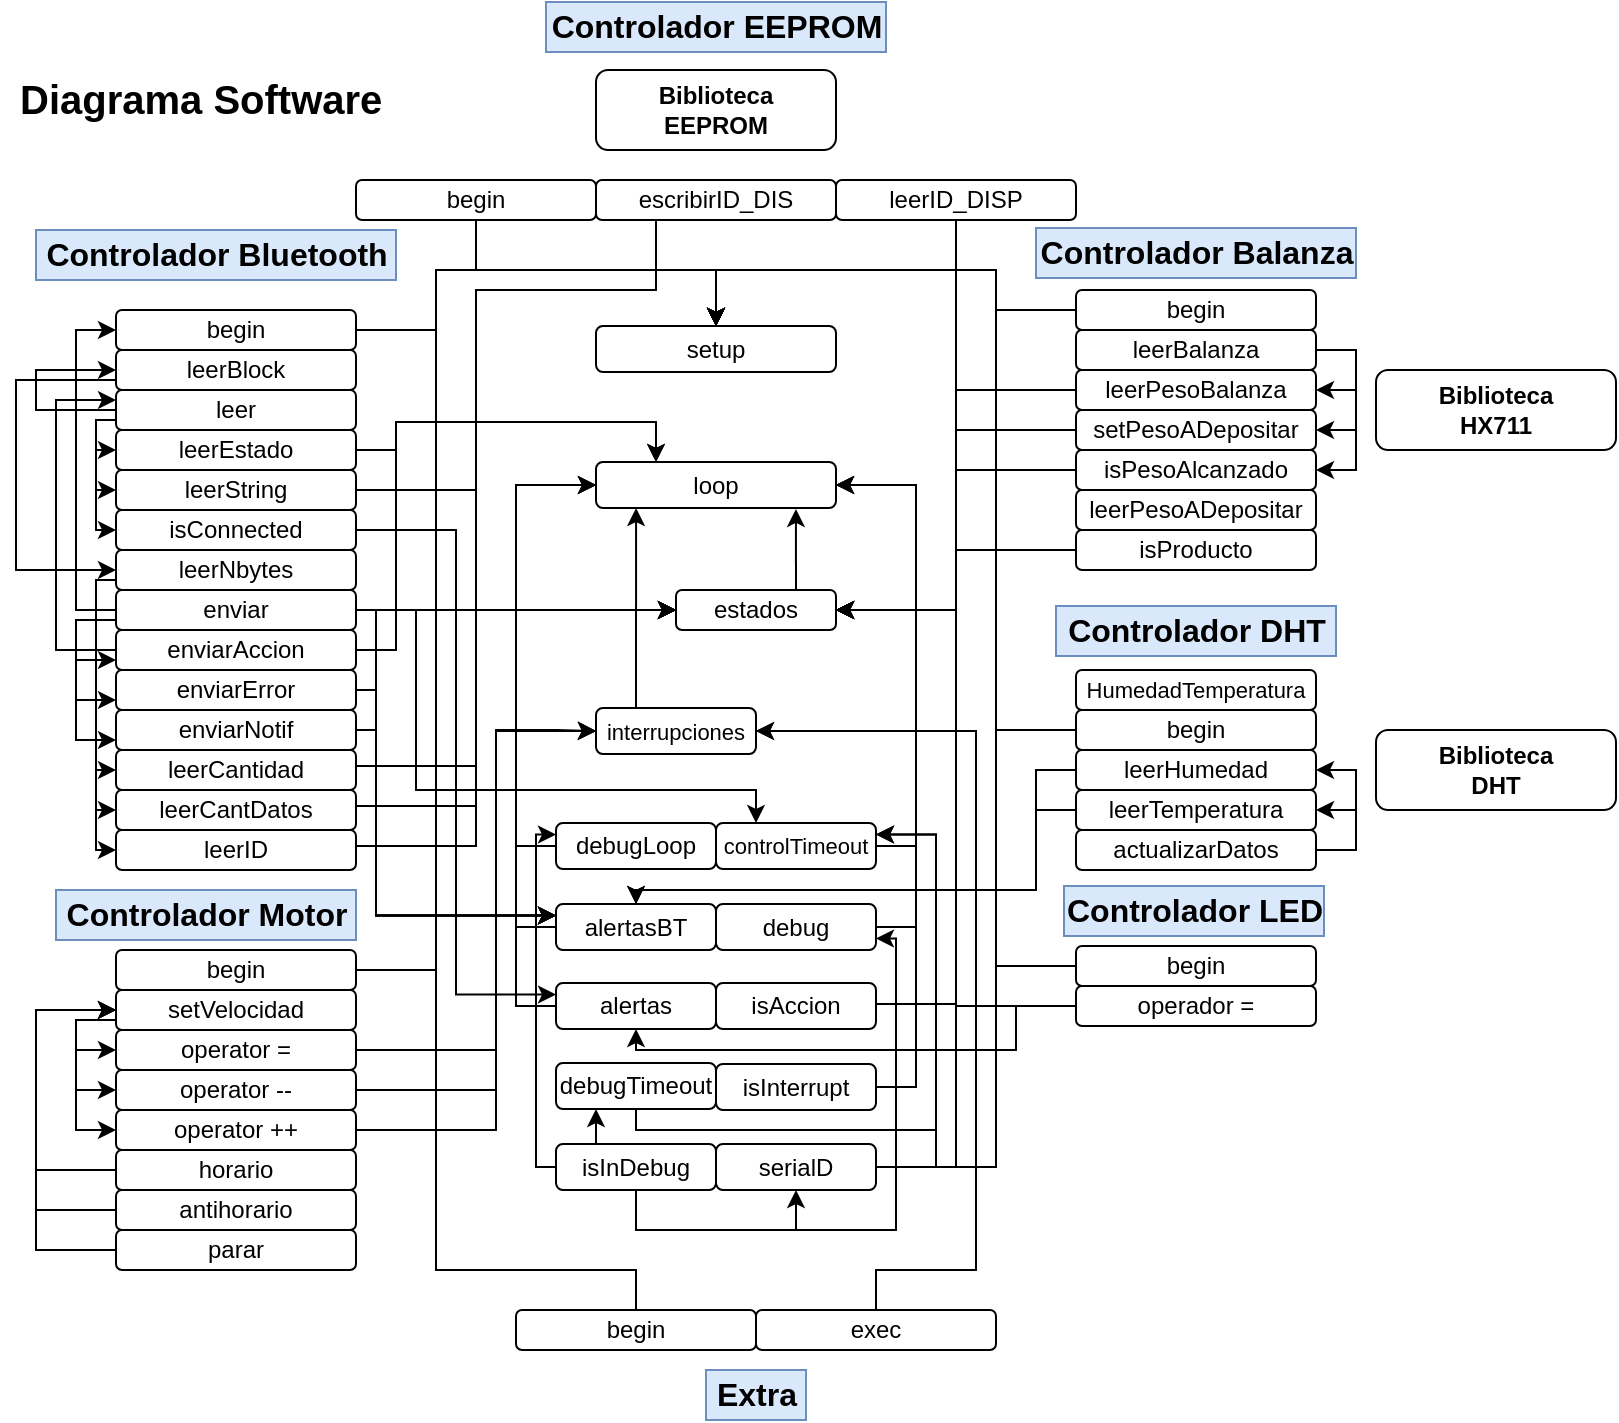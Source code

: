<mxfile version="10.9.2" type="device"><diagram id="HATcN9iNYo2sIUN5zzX2" name="Página-1"><mxGraphModel dx="992" dy="569" grid="1" gridSize="10" guides="0" tooltips="1" connect="1" arrows="1" fold="1" page="1" pageScale="1" pageWidth="827" pageHeight="1169" math="0" shadow="0"><root><mxCell id="0"/><mxCell id="1" parent="0"/><mxCell id="ciuTdQTVXY5eTaxED4Si-30" value="Diagrama Software" style="text;html=1;resizable=0;points=[];autosize=1;align=left;verticalAlign=top;spacingTop=-4;fontSize=20;fontStyle=1" parent="1" vertex="1"><mxGeometry x="30" y="40" width="190" height="30" as="geometry"/></mxCell><mxCell id="QZT5KbddCcsgJRbYiKfK-134" style="edgeStyle=orthogonalEdgeStyle;rounded=0;orthogonalLoop=1;jettySize=auto;html=1;exitX=1;exitY=0.5;exitDx=0;exitDy=0;entryX=0.5;entryY=0;entryDx=0;entryDy=0;fontSize=11;" edge="1" parent="1" source="zyixuMx8e9CJjsjMPeml-1" target="QZT5KbddCcsgJRbYiKfK-84"><mxGeometry relative="1" as="geometry"><Array as="points"><mxPoint x="240" y="170"/><mxPoint x="240" y="140"/><mxPoint x="380" y="140"/></Array></mxGeometry></mxCell><mxCell id="zyixuMx8e9CJjsjMPeml-1" value="begin" style="rounded=1;whiteSpace=wrap;html=1;" parent="1" vertex="1"><mxGeometry x="80" y="160" width="120" height="20" as="geometry"/></mxCell><mxCell id="QZT5KbddCcsgJRbYiKfK-23" style="edgeStyle=orthogonalEdgeStyle;rounded=0;orthogonalLoop=1;jettySize=auto;html=1;exitX=0;exitY=0.75;exitDx=0;exitDy=0;entryX=0;entryY=0.5;entryDx=0;entryDy=0;" edge="1" parent="1" source="QZT5KbddCcsgJRbYiKfK-2" target="QZT5KbddCcsgJRbYiKfK-7"><mxGeometry relative="1" as="geometry"><Array as="points"><mxPoint x="30" y="195"/><mxPoint x="30" y="290"/></Array></mxGeometry></mxCell><mxCell id="QZT5KbddCcsgJRbYiKfK-2" value="leerBlock" style="rounded=1;whiteSpace=wrap;html=1;" vertex="1" parent="1"><mxGeometry x="80" y="180" width="120" height="20" as="geometry"/></mxCell><mxCell id="QZT5KbddCcsgJRbYiKfK-18" style="edgeStyle=orthogonalEdgeStyle;rounded=0;orthogonalLoop=1;jettySize=auto;html=1;exitX=0;exitY=0.5;exitDx=0;exitDy=0;entryX=0;entryY=0.5;entryDx=0;entryDy=0;" edge="1" parent="1" source="QZT5KbddCcsgJRbYiKfK-3" target="QZT5KbddCcsgJRbYiKfK-2"><mxGeometry relative="1" as="geometry"><Array as="points"><mxPoint x="40" y="210"/><mxPoint x="40" y="190"/></Array></mxGeometry></mxCell><mxCell id="QZT5KbddCcsgJRbYiKfK-21" style="edgeStyle=orthogonalEdgeStyle;rounded=0;orthogonalLoop=1;jettySize=auto;html=1;exitX=0;exitY=0.75;exitDx=0;exitDy=0;entryX=0;entryY=0.5;entryDx=0;entryDy=0;" edge="1" parent="1" source="QZT5KbddCcsgJRbYiKfK-3" target="QZT5KbddCcsgJRbYiKfK-5"><mxGeometry relative="1" as="geometry"><Array as="points"><mxPoint x="70" y="215"/><mxPoint x="70" y="250"/></Array></mxGeometry></mxCell><mxCell id="QZT5KbddCcsgJRbYiKfK-22" style="edgeStyle=orthogonalEdgeStyle;rounded=0;orthogonalLoop=1;jettySize=auto;html=1;exitX=0;exitY=0.75;exitDx=0;exitDy=0;entryX=0;entryY=0.5;entryDx=0;entryDy=0;" edge="1" parent="1" source="QZT5KbddCcsgJRbYiKfK-3" target="QZT5KbddCcsgJRbYiKfK-6"><mxGeometry relative="1" as="geometry"><Array as="points"><mxPoint x="70" y="215"/><mxPoint x="70" y="270"/></Array></mxGeometry></mxCell><mxCell id="QZT5KbddCcsgJRbYiKfK-27" style="edgeStyle=orthogonalEdgeStyle;rounded=0;orthogonalLoop=1;jettySize=auto;html=1;exitX=0;exitY=0.75;exitDx=0;exitDy=0;entryX=0;entryY=0.5;entryDx=0;entryDy=0;" edge="1" parent="1" source="QZT5KbddCcsgJRbYiKfK-3" target="QZT5KbddCcsgJRbYiKfK-4"><mxGeometry relative="1" as="geometry"><Array as="points"><mxPoint x="70" y="215"/><mxPoint x="70" y="230"/></Array></mxGeometry></mxCell><mxCell id="QZT5KbddCcsgJRbYiKfK-3" value="leer" style="rounded=1;whiteSpace=wrap;html=1;" vertex="1" parent="1"><mxGeometry x="80" y="200" width="120" height="20" as="geometry"/></mxCell><mxCell id="QZT5KbddCcsgJRbYiKfK-135" style="edgeStyle=orthogonalEdgeStyle;rounded=0;orthogonalLoop=1;jettySize=auto;html=1;exitX=1;exitY=0.5;exitDx=0;exitDy=0;entryX=0.25;entryY=0;entryDx=0;entryDy=0;fontSize=11;" edge="1" parent="1" source="QZT5KbddCcsgJRbYiKfK-4" target="QZT5KbddCcsgJRbYiKfK-92"><mxGeometry relative="1" as="geometry"><Array as="points"><mxPoint x="220" y="230"/><mxPoint x="220" y="216"/><mxPoint x="350" y="216"/></Array></mxGeometry></mxCell><mxCell id="QZT5KbddCcsgJRbYiKfK-4" value="leerEstado&lt;br&gt;" style="rounded=1;whiteSpace=wrap;html=1;" vertex="1" parent="1"><mxGeometry x="80" y="220" width="120" height="20" as="geometry"/></mxCell><mxCell id="QZT5KbddCcsgJRbYiKfK-141" style="edgeStyle=orthogonalEdgeStyle;rounded=0;orthogonalLoop=1;jettySize=auto;html=1;exitX=1;exitY=0.5;exitDx=0;exitDy=0;entryX=0;entryY=0.5;entryDx=0;entryDy=0;fontSize=11;" edge="1" parent="1" source="QZT5KbddCcsgJRbYiKfK-5" target="QZT5KbddCcsgJRbYiKfK-107"><mxGeometry relative="1" as="geometry"><Array as="points"><mxPoint x="260" y="250"/><mxPoint x="260" y="310"/></Array></mxGeometry></mxCell><mxCell id="QZT5KbddCcsgJRbYiKfK-5" value="leerString" style="rounded=1;whiteSpace=wrap;html=1;" vertex="1" parent="1"><mxGeometry x="80" y="240" width="120" height="20" as="geometry"/></mxCell><mxCell id="QZT5KbddCcsgJRbYiKfK-161" style="edgeStyle=orthogonalEdgeStyle;rounded=0;orthogonalLoop=1;jettySize=auto;html=1;exitX=1;exitY=0.5;exitDx=0;exitDy=0;entryX=0;entryY=0.25;entryDx=0;entryDy=0;fontSize=11;" edge="1" parent="1" source="QZT5KbddCcsgJRbYiKfK-6" target="QZT5KbddCcsgJRbYiKfK-99"><mxGeometry relative="1" as="geometry"><Array as="points"><mxPoint x="250" y="270"/><mxPoint x="250" y="502"/></Array></mxGeometry></mxCell><mxCell id="QZT5KbddCcsgJRbYiKfK-6" value="isConnected" style="rounded=1;whiteSpace=wrap;html=1;" vertex="1" parent="1"><mxGeometry x="80" y="260" width="120" height="20" as="geometry"/></mxCell><mxCell id="QZT5KbddCcsgJRbYiKfK-24" style="edgeStyle=orthogonalEdgeStyle;rounded=0;orthogonalLoop=1;jettySize=auto;html=1;exitX=0;exitY=0.75;exitDx=0;exitDy=0;entryX=0;entryY=0.5;entryDx=0;entryDy=0;" edge="1" parent="1" source="QZT5KbddCcsgJRbYiKfK-7" target="QZT5KbddCcsgJRbYiKfK-15"><mxGeometry relative="1" as="geometry"><Array as="points"><mxPoint x="70" y="295"/><mxPoint x="70" y="430"/></Array></mxGeometry></mxCell><mxCell id="QZT5KbddCcsgJRbYiKfK-25" style="edgeStyle=orthogonalEdgeStyle;rounded=0;orthogonalLoop=1;jettySize=auto;html=1;exitX=0;exitY=0.75;exitDx=0;exitDy=0;entryX=0;entryY=0.5;entryDx=0;entryDy=0;" edge="1" parent="1" source="QZT5KbddCcsgJRbYiKfK-7" target="QZT5KbddCcsgJRbYiKfK-14"><mxGeometry relative="1" as="geometry"><Array as="points"><mxPoint x="70" y="295"/><mxPoint x="70" y="410"/></Array></mxGeometry></mxCell><mxCell id="QZT5KbddCcsgJRbYiKfK-26" style="edgeStyle=orthogonalEdgeStyle;rounded=0;orthogonalLoop=1;jettySize=auto;html=1;exitX=0;exitY=0.75;exitDx=0;exitDy=0;entryX=0;entryY=0.5;entryDx=0;entryDy=0;" edge="1" parent="1" source="QZT5KbddCcsgJRbYiKfK-7" target="QZT5KbddCcsgJRbYiKfK-12"><mxGeometry relative="1" as="geometry"><Array as="points"><mxPoint x="70" y="295"/><mxPoint x="70" y="390"/></Array></mxGeometry></mxCell><mxCell id="QZT5KbddCcsgJRbYiKfK-7" value="leerNbytes" style="rounded=1;whiteSpace=wrap;html=1;" vertex="1" parent="1"><mxGeometry x="80" y="280" width="120" height="20" as="geometry"/></mxCell><mxCell id="QZT5KbddCcsgJRbYiKfK-16" style="edgeStyle=orthogonalEdgeStyle;rounded=0;orthogonalLoop=1;jettySize=auto;html=1;exitX=0;exitY=0.5;exitDx=0;exitDy=0;entryX=0;entryY=0.5;entryDx=0;entryDy=0;" edge="1" parent="1" source="QZT5KbddCcsgJRbYiKfK-8" target="zyixuMx8e9CJjsjMPeml-1"><mxGeometry relative="1" as="geometry"/></mxCell><mxCell id="QZT5KbddCcsgJRbYiKfK-28" style="edgeStyle=orthogonalEdgeStyle;rounded=0;orthogonalLoop=1;jettySize=auto;html=1;exitX=0;exitY=0.75;exitDx=0;exitDy=0;entryX=0;entryY=0.75;entryDx=0;entryDy=0;" edge="1" parent="1" source="QZT5KbddCcsgJRbYiKfK-8" target="QZT5KbddCcsgJRbYiKfK-9"><mxGeometry relative="1" as="geometry"><Array as="points"><mxPoint x="60" y="315"/><mxPoint x="60" y="335"/></Array></mxGeometry></mxCell><mxCell id="QZT5KbddCcsgJRbYiKfK-29" style="edgeStyle=orthogonalEdgeStyle;rounded=0;orthogonalLoop=1;jettySize=auto;html=1;exitX=0;exitY=0.75;exitDx=0;exitDy=0;entryX=0;entryY=0.75;entryDx=0;entryDy=0;" edge="1" parent="1" source="QZT5KbddCcsgJRbYiKfK-8" target="QZT5KbddCcsgJRbYiKfK-10"><mxGeometry relative="1" as="geometry"/></mxCell><mxCell id="QZT5KbddCcsgJRbYiKfK-30" style="edgeStyle=orthogonalEdgeStyle;rounded=0;orthogonalLoop=1;jettySize=auto;html=1;exitX=0;exitY=0.75;exitDx=0;exitDy=0;entryX=0;entryY=0.75;entryDx=0;entryDy=0;" edge="1" parent="1" source="QZT5KbddCcsgJRbYiKfK-8" target="QZT5KbddCcsgJRbYiKfK-11"><mxGeometry relative="1" as="geometry"/></mxCell><mxCell id="QZT5KbddCcsgJRbYiKfK-139" style="edgeStyle=orthogonalEdgeStyle;rounded=0;orthogonalLoop=1;jettySize=auto;html=1;exitX=1;exitY=0.5;exitDx=0;exitDy=0;entryX=0;entryY=0.5;entryDx=0;entryDy=0;fontSize=11;" edge="1" parent="1" source="QZT5KbddCcsgJRbYiKfK-8" target="QZT5KbddCcsgJRbYiKfK-107"><mxGeometry relative="1" as="geometry"/></mxCell><mxCell id="QZT5KbddCcsgJRbYiKfK-146" style="edgeStyle=orthogonalEdgeStyle;rounded=0;orthogonalLoop=1;jettySize=auto;html=1;exitX=1;exitY=0.5;exitDx=0;exitDy=0;entryX=0.25;entryY=0;entryDx=0;entryDy=0;fontSize=11;" edge="1" parent="1" source="QZT5KbddCcsgJRbYiKfK-8" target="QZT5KbddCcsgJRbYiKfK-106"><mxGeometry relative="1" as="geometry"><Array as="points"><mxPoint x="230" y="310"/><mxPoint x="230" y="400"/><mxPoint x="400" y="400"/></Array></mxGeometry></mxCell><mxCell id="QZT5KbddCcsgJRbYiKfK-150" style="edgeStyle=orthogonalEdgeStyle;rounded=0;orthogonalLoop=1;jettySize=auto;html=1;exitX=1;exitY=0.5;exitDx=0;exitDy=0;entryX=0;entryY=0.25;entryDx=0;entryDy=0;fontSize=11;" edge="1" parent="1" source="QZT5KbddCcsgJRbYiKfK-8" target="QZT5KbddCcsgJRbYiKfK-95"><mxGeometry relative="1" as="geometry"><Array as="points"><mxPoint x="210" y="310"/><mxPoint x="210" y="463"/></Array></mxGeometry></mxCell><mxCell id="QZT5KbddCcsgJRbYiKfK-8" value="enviar" style="rounded=1;whiteSpace=wrap;html=1;" vertex="1" parent="1"><mxGeometry x="80" y="300" width="120" height="20" as="geometry"/></mxCell><mxCell id="QZT5KbddCcsgJRbYiKfK-19" style="edgeStyle=orthogonalEdgeStyle;rounded=0;orthogonalLoop=1;jettySize=auto;html=1;exitX=0;exitY=0.5;exitDx=0;exitDy=0;entryX=0;entryY=0.25;entryDx=0;entryDy=0;" edge="1" parent="1" source="QZT5KbddCcsgJRbYiKfK-9" target="QZT5KbddCcsgJRbYiKfK-3"><mxGeometry relative="1" as="geometry"><Array as="points"><mxPoint x="50" y="330"/><mxPoint x="50" y="205"/></Array></mxGeometry></mxCell><mxCell id="QZT5KbddCcsgJRbYiKfK-155" style="edgeStyle=orthogonalEdgeStyle;rounded=0;orthogonalLoop=1;jettySize=auto;html=1;exitX=1;exitY=0.5;exitDx=0;exitDy=0;entryX=0;entryY=0.25;entryDx=0;entryDy=0;fontSize=11;" edge="1" parent="1" source="QZT5KbddCcsgJRbYiKfK-9" target="QZT5KbddCcsgJRbYiKfK-95"><mxGeometry relative="1" as="geometry"><Array as="points"><mxPoint x="210" y="330"/><mxPoint x="210" y="463"/></Array></mxGeometry></mxCell><mxCell id="QZT5KbddCcsgJRbYiKfK-156" style="edgeStyle=orthogonalEdgeStyle;rounded=0;orthogonalLoop=1;jettySize=auto;html=1;exitX=1;exitY=0.5;exitDx=0;exitDy=0;entryX=0.25;entryY=0;entryDx=0;entryDy=0;fontSize=11;" edge="1" parent="1" source="QZT5KbddCcsgJRbYiKfK-9" target="QZT5KbddCcsgJRbYiKfK-92"><mxGeometry relative="1" as="geometry"><Array as="points"><mxPoint x="220" y="330"/><mxPoint x="220" y="216"/><mxPoint x="350" y="216"/></Array></mxGeometry></mxCell><mxCell id="QZT5KbddCcsgJRbYiKfK-9" value="enviarAccion" style="rounded=1;whiteSpace=wrap;html=1;" vertex="1" parent="1"><mxGeometry x="80" y="320" width="120" height="20" as="geometry"/></mxCell><mxCell id="QZT5KbddCcsgJRbYiKfK-157" style="edgeStyle=orthogonalEdgeStyle;rounded=0;orthogonalLoop=1;jettySize=auto;html=1;exitX=1;exitY=0.5;exitDx=0;exitDy=0;entryX=0;entryY=0.25;entryDx=0;entryDy=0;fontSize=11;" edge="1" parent="1" source="QZT5KbddCcsgJRbYiKfK-10" target="QZT5KbddCcsgJRbYiKfK-95"><mxGeometry relative="1" as="geometry"><Array as="points"><mxPoint x="210" y="350"/><mxPoint x="210" y="463"/></Array></mxGeometry></mxCell><mxCell id="QZT5KbddCcsgJRbYiKfK-10" value="enviarError" style="rounded=1;whiteSpace=wrap;html=1;" vertex="1" parent="1"><mxGeometry x="80" y="340" width="120" height="20" as="geometry"/></mxCell><mxCell id="QZT5KbddCcsgJRbYiKfK-158" style="edgeStyle=orthogonalEdgeStyle;rounded=0;orthogonalLoop=1;jettySize=auto;html=1;exitX=1;exitY=0.5;exitDx=0;exitDy=0;entryX=0;entryY=0.25;entryDx=0;entryDy=0;fontSize=11;" edge="1" parent="1" source="QZT5KbddCcsgJRbYiKfK-11" target="QZT5KbddCcsgJRbYiKfK-95"><mxGeometry relative="1" as="geometry"><Array as="points"><mxPoint x="210" y="370"/><mxPoint x="210" y="463"/></Array></mxGeometry></mxCell><mxCell id="QZT5KbddCcsgJRbYiKfK-11" value="enviarNotif" style="rounded=1;whiteSpace=wrap;html=1;" vertex="1" parent="1"><mxGeometry x="80" y="360" width="120" height="20" as="geometry"/></mxCell><mxCell id="QZT5KbddCcsgJRbYiKfK-127" style="edgeStyle=orthogonalEdgeStyle;rounded=0;orthogonalLoop=1;jettySize=auto;html=1;exitX=1;exitY=0.5;exitDx=0;exitDy=0;entryX=0;entryY=0.5;entryDx=0;entryDy=0;fontSize=11;" edge="1" parent="1" source="QZT5KbddCcsgJRbYiKfK-12" target="QZT5KbddCcsgJRbYiKfK-107"><mxGeometry relative="1" as="geometry"><Array as="points"><mxPoint x="200" y="388"/><mxPoint x="260" y="388"/><mxPoint x="260" y="310"/></Array></mxGeometry></mxCell><mxCell id="QZT5KbddCcsgJRbYiKfK-12" value="leerCantidad" style="rounded=1;whiteSpace=wrap;html=1;" vertex="1" parent="1"><mxGeometry x="80" y="380" width="120" height="20" as="geometry"/></mxCell><mxCell id="QZT5KbddCcsgJRbYiKfK-126" style="edgeStyle=orthogonalEdgeStyle;rounded=0;orthogonalLoop=1;jettySize=auto;html=1;exitX=1;exitY=0.5;exitDx=0;exitDy=0;entryX=0;entryY=0.5;entryDx=0;entryDy=0;fontSize=11;" edge="1" parent="1" source="QZT5KbddCcsgJRbYiKfK-14" target="QZT5KbddCcsgJRbYiKfK-107"><mxGeometry relative="1" as="geometry"><Array as="points"><mxPoint x="200" y="408"/><mxPoint x="260" y="408"/><mxPoint x="260" y="310"/></Array></mxGeometry></mxCell><mxCell id="QZT5KbddCcsgJRbYiKfK-14" value="leerCantDatos" style="rounded=1;whiteSpace=wrap;html=1;" vertex="1" parent="1"><mxGeometry x="80" y="400" width="120" height="20" as="geometry"/></mxCell><mxCell id="QZT5KbddCcsgJRbYiKfK-121" style="edgeStyle=orthogonalEdgeStyle;rounded=0;orthogonalLoop=1;jettySize=auto;html=1;exitX=1;exitY=0.5;exitDx=0;exitDy=0;entryX=0;entryY=0.5;entryDx=0;entryDy=0;fontSize=11;" edge="1" parent="1" source="QZT5KbddCcsgJRbYiKfK-15" target="QZT5KbddCcsgJRbYiKfK-107"><mxGeometry relative="1" as="geometry"><Array as="points"><mxPoint x="200" y="428"/><mxPoint x="260" y="428"/><mxPoint x="260" y="310"/></Array></mxGeometry></mxCell><mxCell id="QZT5KbddCcsgJRbYiKfK-15" value="leerID" style="rounded=1;whiteSpace=wrap;html=1;" vertex="1" parent="1"><mxGeometry x="80" y="420" width="120" height="20" as="geometry"/></mxCell><mxCell id="QZT5KbddCcsgJRbYiKfK-86" style="edgeStyle=orthogonalEdgeStyle;rounded=0;orthogonalLoop=1;jettySize=auto;html=1;exitX=0;exitY=0.5;exitDx=0;exitDy=0;entryX=0.5;entryY=0;entryDx=0;entryDy=0;" edge="1" parent="1" source="QZT5KbddCcsgJRbYiKfK-31" target="QZT5KbddCcsgJRbYiKfK-84"><mxGeometry relative="1" as="geometry"><Array as="points"><mxPoint x="520" y="160"/><mxPoint x="520" y="140"/><mxPoint x="380" y="140"/></Array></mxGeometry></mxCell><mxCell id="QZT5KbddCcsgJRbYiKfK-31" value="begin" style="rounded=1;whiteSpace=wrap;html=1;" vertex="1" parent="1"><mxGeometry x="560" y="150" width="120" height="20" as="geometry"/></mxCell><mxCell id="QZT5KbddCcsgJRbYiKfK-39" style="edgeStyle=orthogonalEdgeStyle;rounded=0;orthogonalLoop=1;jettySize=auto;html=1;exitX=1;exitY=0.5;exitDx=0;exitDy=0;entryX=1;entryY=0.5;entryDx=0;entryDy=0;" edge="1" parent="1" source="QZT5KbddCcsgJRbYiKfK-32" target="QZT5KbddCcsgJRbYiKfK-35"><mxGeometry relative="1" as="geometry"/></mxCell><mxCell id="QZT5KbddCcsgJRbYiKfK-40" style="edgeStyle=orthogonalEdgeStyle;rounded=0;orthogonalLoop=1;jettySize=auto;html=1;exitX=1;exitY=0.5;exitDx=0;exitDy=0;entryX=1;entryY=0.5;entryDx=0;entryDy=0;" edge="1" parent="1" source="QZT5KbddCcsgJRbYiKfK-32" target="QZT5KbddCcsgJRbYiKfK-33"><mxGeometry relative="1" as="geometry"><Array as="points"><mxPoint x="700" y="180"/><mxPoint x="700" y="200"/></Array></mxGeometry></mxCell><mxCell id="QZT5KbddCcsgJRbYiKfK-41" style="edgeStyle=orthogonalEdgeStyle;rounded=0;orthogonalLoop=1;jettySize=auto;html=1;exitX=1;exitY=0.5;exitDx=0;exitDy=0;entryX=1;entryY=0.5;entryDx=0;entryDy=0;" edge="1" parent="1" source="QZT5KbddCcsgJRbYiKfK-32" target="QZT5KbddCcsgJRbYiKfK-34"><mxGeometry relative="1" as="geometry"/></mxCell><mxCell id="QZT5KbddCcsgJRbYiKfK-32" value="leerBalanza" style="rounded=1;whiteSpace=wrap;html=1;" vertex="1" parent="1"><mxGeometry x="560" y="170" width="120" height="20" as="geometry"/></mxCell><mxCell id="QZT5KbddCcsgJRbYiKfK-129" style="edgeStyle=orthogonalEdgeStyle;rounded=0;orthogonalLoop=1;jettySize=auto;html=1;exitX=0;exitY=0.5;exitDx=0;exitDy=0;entryX=1;entryY=0.5;entryDx=0;entryDy=0;fontSize=11;" edge="1" parent="1" source="QZT5KbddCcsgJRbYiKfK-33" target="QZT5KbddCcsgJRbYiKfK-107"><mxGeometry relative="1" as="geometry"/></mxCell><mxCell id="QZT5KbddCcsgJRbYiKfK-33" value="leerPesoBalanza" style="rounded=1;whiteSpace=wrap;html=1;" vertex="1" parent="1"><mxGeometry x="560" y="190" width="120" height="20" as="geometry"/></mxCell><mxCell id="QZT5KbddCcsgJRbYiKfK-130" style="edgeStyle=orthogonalEdgeStyle;rounded=0;orthogonalLoop=1;jettySize=auto;html=1;exitX=0;exitY=0.5;exitDx=0;exitDy=0;entryX=1;entryY=0.5;entryDx=0;entryDy=0;fontSize=11;" edge="1" parent="1" source="QZT5KbddCcsgJRbYiKfK-34" target="QZT5KbddCcsgJRbYiKfK-107"><mxGeometry relative="1" as="geometry"/></mxCell><mxCell id="QZT5KbddCcsgJRbYiKfK-34" value="setPesoADepositar" style="rounded=1;whiteSpace=wrap;html=1;" vertex="1" parent="1"><mxGeometry x="560" y="210" width="120" height="20" as="geometry"/></mxCell><mxCell id="QZT5KbddCcsgJRbYiKfK-131" style="edgeStyle=orthogonalEdgeStyle;rounded=0;orthogonalLoop=1;jettySize=auto;html=1;exitX=0;exitY=0.5;exitDx=0;exitDy=0;entryX=1;entryY=0.5;entryDx=0;entryDy=0;fontSize=11;" edge="1" parent="1" source="QZT5KbddCcsgJRbYiKfK-35" target="QZT5KbddCcsgJRbYiKfK-107"><mxGeometry relative="1" as="geometry"/></mxCell><mxCell id="QZT5KbddCcsgJRbYiKfK-35" value="isPesoAlcanzado" style="rounded=1;whiteSpace=wrap;html=1;" vertex="1" parent="1"><mxGeometry x="560" y="230" width="120" height="20" as="geometry"/></mxCell><mxCell id="QZT5KbddCcsgJRbYiKfK-36" value="leerPesoADepositar" style="rounded=1;whiteSpace=wrap;html=1;" vertex="1" parent="1"><mxGeometry x="560" y="250" width="120" height="20" as="geometry"/></mxCell><mxCell id="QZT5KbddCcsgJRbYiKfK-128" style="edgeStyle=orthogonalEdgeStyle;rounded=0;orthogonalLoop=1;jettySize=auto;html=1;exitX=0;exitY=0.5;exitDx=0;exitDy=0;entryX=1;entryY=0.5;entryDx=0;entryDy=0;fontSize=11;" edge="1" parent="1" source="QZT5KbddCcsgJRbYiKfK-37" target="QZT5KbddCcsgJRbYiKfK-107"><mxGeometry relative="1" as="geometry"/></mxCell><mxCell id="QZT5KbddCcsgJRbYiKfK-37" value="isProducto" style="rounded=1;whiteSpace=wrap;html=1;" vertex="1" parent="1"><mxGeometry x="560" y="270" width="120" height="20" as="geometry"/></mxCell><mxCell id="QZT5KbddCcsgJRbYiKfK-85" style="edgeStyle=orthogonalEdgeStyle;rounded=0;orthogonalLoop=1;jettySize=auto;html=1;exitX=0.5;exitY=1;exitDx=0;exitDy=0;entryX=0.5;entryY=0;entryDx=0;entryDy=0;" edge="1" parent="1" source="QZT5KbddCcsgJRbYiKfK-42" target="QZT5KbddCcsgJRbYiKfK-84"><mxGeometry relative="1" as="geometry"><Array as="points"><mxPoint x="260" y="140"/><mxPoint x="380" y="140"/></Array></mxGeometry></mxCell><mxCell id="QZT5KbddCcsgJRbYiKfK-42" value="begin" style="rounded=1;whiteSpace=wrap;html=1;" vertex="1" parent="1"><mxGeometry x="200" y="95" width="120" height="20" as="geometry"/></mxCell><mxCell id="QZT5KbddCcsgJRbYiKfK-142" style="edgeStyle=orthogonalEdgeStyle;rounded=0;orthogonalLoop=1;jettySize=auto;html=1;exitX=0.5;exitY=1;exitDx=0;exitDy=0;entryX=0;entryY=0.5;entryDx=0;entryDy=0;fontSize=11;" edge="1" parent="1" source="QZT5KbddCcsgJRbYiKfK-43" target="QZT5KbddCcsgJRbYiKfK-107"><mxGeometry relative="1" as="geometry"><Array as="points"><mxPoint x="350" y="115"/><mxPoint x="350" y="150"/><mxPoint x="260" y="150"/><mxPoint x="260" y="310"/></Array></mxGeometry></mxCell><mxCell id="QZT5KbddCcsgJRbYiKfK-43" value="escribirID_DIS" style="rounded=1;whiteSpace=wrap;html=1;" vertex="1" parent="1"><mxGeometry x="320" y="95" width="120" height="20" as="geometry"/></mxCell><mxCell id="QZT5KbddCcsgJRbYiKfK-143" style="edgeStyle=orthogonalEdgeStyle;rounded=0;orthogonalLoop=1;jettySize=auto;html=1;exitX=0.5;exitY=1;exitDx=0;exitDy=0;entryX=1;entryY=0.5;entryDx=0;entryDy=0;fontSize=11;" edge="1" parent="1" source="QZT5KbddCcsgJRbYiKfK-44" target="QZT5KbddCcsgJRbYiKfK-107"><mxGeometry relative="1" as="geometry"/></mxCell><mxCell id="QZT5KbddCcsgJRbYiKfK-44" value="leerID_DISP" style="rounded=1;whiteSpace=wrap;html=1;" vertex="1" parent="1"><mxGeometry x="440" y="95" width="120" height="20" as="geometry"/></mxCell><mxCell id="QZT5KbddCcsgJRbYiKfK-46" value="&lt;b&gt;Biblioteca&lt;br&gt;EEPROM&lt;/b&gt;" style="rounded=1;whiteSpace=wrap;html=1;" vertex="1" parent="1"><mxGeometry x="320" y="40" width="120" height="40" as="geometry"/></mxCell><mxCell id="QZT5KbddCcsgJRbYiKfK-48" value="&lt;font style=&quot;font-size: 11px&quot;&gt;HumedadTemperatura&lt;/font&gt;" style="rounded=1;whiteSpace=wrap;html=1;" vertex="1" parent="1"><mxGeometry x="560" y="340" width="120" height="20" as="geometry"/></mxCell><mxCell id="QZT5KbddCcsgJRbYiKfK-88" style="edgeStyle=orthogonalEdgeStyle;rounded=0;orthogonalLoop=1;jettySize=auto;html=1;exitX=0;exitY=0.5;exitDx=0;exitDy=0;entryX=0.5;entryY=0;entryDx=0;entryDy=0;" edge="1" parent="1" source="QZT5KbddCcsgJRbYiKfK-49" target="QZT5KbddCcsgJRbYiKfK-84"><mxGeometry relative="1" as="geometry"><Array as="points"><mxPoint x="520" y="370"/><mxPoint x="520" y="140"/><mxPoint x="380" y="140"/></Array></mxGeometry></mxCell><mxCell id="QZT5KbddCcsgJRbYiKfK-49" value="begin" style="rounded=1;whiteSpace=wrap;html=1;" vertex="1" parent="1"><mxGeometry x="560" y="360" width="120" height="20" as="geometry"/></mxCell><mxCell id="QZT5KbddCcsgJRbYiKfK-153" style="edgeStyle=orthogonalEdgeStyle;rounded=0;orthogonalLoop=1;jettySize=auto;html=1;exitX=0;exitY=0.5;exitDx=0;exitDy=0;entryX=0.5;entryY=0;entryDx=0;entryDy=0;fontSize=11;" edge="1" parent="1" source="QZT5KbddCcsgJRbYiKfK-50" target="QZT5KbddCcsgJRbYiKfK-95"><mxGeometry relative="1" as="geometry"><Array as="points"><mxPoint x="540" y="390"/><mxPoint x="540" y="450"/><mxPoint x="340" y="450"/></Array></mxGeometry></mxCell><mxCell id="QZT5KbddCcsgJRbYiKfK-50" value="leerHumedad" style="rounded=1;whiteSpace=wrap;html=1;" vertex="1" parent="1"><mxGeometry x="560" y="380" width="120" height="20" as="geometry"/></mxCell><mxCell id="QZT5KbddCcsgJRbYiKfK-154" style="edgeStyle=orthogonalEdgeStyle;rounded=0;orthogonalLoop=1;jettySize=auto;html=1;exitX=0;exitY=0.5;exitDx=0;exitDy=0;entryX=0.5;entryY=0;entryDx=0;entryDy=0;fontSize=11;" edge="1" parent="1" source="QZT5KbddCcsgJRbYiKfK-51" target="QZT5KbddCcsgJRbYiKfK-95"><mxGeometry relative="1" as="geometry"><Array as="points"><mxPoint x="540" y="410"/><mxPoint x="540" y="450"/><mxPoint x="340" y="450"/></Array></mxGeometry></mxCell><mxCell id="QZT5KbddCcsgJRbYiKfK-51" value="leerTemperatura" style="rounded=1;whiteSpace=wrap;html=1;" vertex="1" parent="1"><mxGeometry x="560" y="400" width="120" height="20" as="geometry"/></mxCell><mxCell id="QZT5KbddCcsgJRbYiKfK-54" style="edgeStyle=orthogonalEdgeStyle;rounded=0;orthogonalLoop=1;jettySize=auto;html=1;exitX=1;exitY=0.5;exitDx=0;exitDy=0;entryX=1;entryY=0.5;entryDx=0;entryDy=0;" edge="1" parent="1" source="QZT5KbddCcsgJRbYiKfK-52" target="QZT5KbddCcsgJRbYiKfK-50"><mxGeometry relative="1" as="geometry"/></mxCell><mxCell id="QZT5KbddCcsgJRbYiKfK-55" style="edgeStyle=orthogonalEdgeStyle;rounded=0;orthogonalLoop=1;jettySize=auto;html=1;exitX=1;exitY=0.5;exitDx=0;exitDy=0;entryX=1;entryY=0.5;entryDx=0;entryDy=0;" edge="1" parent="1" source="QZT5KbddCcsgJRbYiKfK-52" target="QZT5KbddCcsgJRbYiKfK-51"><mxGeometry relative="1" as="geometry"><Array as="points"><mxPoint x="700" y="430"/><mxPoint x="700" y="410"/></Array></mxGeometry></mxCell><mxCell id="QZT5KbddCcsgJRbYiKfK-52" value="actualizarDatos" style="rounded=1;whiteSpace=wrap;html=1;" vertex="1" parent="1"><mxGeometry x="560" y="420" width="120" height="20" as="geometry"/></mxCell><mxCell id="QZT5KbddCcsgJRbYiKfK-53" value="&lt;b&gt;Biblioteca&lt;br&gt;DHT&lt;/b&gt;" style="rounded=1;whiteSpace=wrap;html=1;" vertex="1" parent="1"><mxGeometry x="710" y="370" width="120" height="40" as="geometry"/></mxCell><mxCell id="QZT5KbddCcsgJRbYiKfK-56" value="&lt;b&gt;Biblioteca&lt;br&gt;HX711&lt;/b&gt;" style="rounded=1;whiteSpace=wrap;html=1;" vertex="1" parent="1"><mxGeometry x="710" y="190" width="120" height="40" as="geometry"/></mxCell><mxCell id="QZT5KbddCcsgJRbYiKfK-182" style="edgeStyle=orthogonalEdgeStyle;rounded=0;orthogonalLoop=1;jettySize=auto;html=1;exitX=0;exitY=0.5;exitDx=0;exitDy=0;entryX=0.5;entryY=0;entryDx=0;entryDy=0;fontSize=11;" edge="1" parent="1" source="QZT5KbddCcsgJRbYiKfK-59" target="QZT5KbddCcsgJRbYiKfK-84"><mxGeometry relative="1" as="geometry"><Array as="points"><mxPoint x="520" y="488"/><mxPoint x="520" y="140"/><mxPoint x="380" y="140"/></Array></mxGeometry></mxCell><mxCell id="QZT5KbddCcsgJRbYiKfK-59" value="begin" style="rounded=1;whiteSpace=wrap;html=1;" vertex="1" parent="1"><mxGeometry x="560" y="478" width="120" height="20" as="geometry"/></mxCell><mxCell id="QZT5KbddCcsgJRbYiKfK-184" style="edgeStyle=orthogonalEdgeStyle;rounded=0;orthogonalLoop=1;jettySize=auto;html=1;exitX=0;exitY=0.5;exitDx=0;exitDy=0;entryX=1;entryY=0.5;entryDx=0;entryDy=0;fontSize=11;" edge="1" parent="1" source="QZT5KbddCcsgJRbYiKfK-60" target="QZT5KbddCcsgJRbYiKfK-107"><mxGeometry relative="1" as="geometry"/></mxCell><mxCell id="QZT5KbddCcsgJRbYiKfK-185" style="edgeStyle=orthogonalEdgeStyle;rounded=0;orthogonalLoop=1;jettySize=auto;html=1;exitX=0;exitY=0.5;exitDx=0;exitDy=0;entryX=0.5;entryY=1;entryDx=0;entryDy=0;fontSize=11;" edge="1" parent="1" source="QZT5KbddCcsgJRbYiKfK-60" target="QZT5KbddCcsgJRbYiKfK-99"><mxGeometry relative="1" as="geometry"><Array as="points"><mxPoint x="530" y="508"/><mxPoint x="530" y="530"/><mxPoint x="340" y="530"/></Array></mxGeometry></mxCell><mxCell id="QZT5KbddCcsgJRbYiKfK-186" style="edgeStyle=orthogonalEdgeStyle;rounded=0;orthogonalLoop=1;jettySize=auto;html=1;exitX=0;exitY=0.5;exitDx=0;exitDy=0;entryX=0.5;entryY=0;entryDx=0;entryDy=0;fontSize=11;" edge="1" parent="1" source="QZT5KbddCcsgJRbYiKfK-60" target="QZT5KbddCcsgJRbYiKfK-84"><mxGeometry relative="1" as="geometry"><Array as="points"><mxPoint x="520" y="508"/><mxPoint x="520" y="140"/><mxPoint x="380" y="140"/></Array></mxGeometry></mxCell><mxCell id="QZT5KbddCcsgJRbYiKfK-60" value="operador =" style="rounded=1;whiteSpace=wrap;html=1;" vertex="1" parent="1"><mxGeometry x="560" y="498" width="120" height="20" as="geometry"/></mxCell><mxCell id="QZT5KbddCcsgJRbYiKfK-89" style="edgeStyle=orthogonalEdgeStyle;rounded=0;orthogonalLoop=1;jettySize=auto;html=1;exitX=1;exitY=0.5;exitDx=0;exitDy=0;entryX=0.5;entryY=0;entryDx=0;entryDy=0;" edge="1" parent="1" source="QZT5KbddCcsgJRbYiKfK-61" target="QZT5KbddCcsgJRbYiKfK-84"><mxGeometry relative="1" as="geometry"><Array as="points"><mxPoint x="240" y="490"/><mxPoint x="240" y="140"/><mxPoint x="380" y="140"/></Array></mxGeometry></mxCell><mxCell id="QZT5KbddCcsgJRbYiKfK-61" value="begin" style="rounded=1;whiteSpace=wrap;html=1;" vertex="1" parent="1"><mxGeometry x="80" y="480" width="120" height="20" as="geometry"/></mxCell><mxCell id="QZT5KbddCcsgJRbYiKfK-73" style="edgeStyle=orthogonalEdgeStyle;rounded=0;orthogonalLoop=1;jettySize=auto;html=1;exitX=0;exitY=0.75;exitDx=0;exitDy=0;entryX=0;entryY=0.5;entryDx=0;entryDy=0;" edge="1" parent="1" source="QZT5KbddCcsgJRbYiKfK-65" target="QZT5KbddCcsgJRbYiKfK-66"><mxGeometry relative="1" as="geometry"><Array as="points"><mxPoint x="60" y="515"/><mxPoint x="60" y="530"/></Array></mxGeometry></mxCell><mxCell id="QZT5KbddCcsgJRbYiKfK-74" style="edgeStyle=orthogonalEdgeStyle;rounded=0;orthogonalLoop=1;jettySize=auto;html=1;exitX=0;exitY=0.75;exitDx=0;exitDy=0;entryX=0;entryY=0.5;entryDx=0;entryDy=0;" edge="1" parent="1" source="QZT5KbddCcsgJRbYiKfK-65" target="QZT5KbddCcsgJRbYiKfK-67"><mxGeometry relative="1" as="geometry"><Array as="points"><mxPoint x="60" y="515"/><mxPoint x="60" y="550"/></Array></mxGeometry></mxCell><mxCell id="QZT5KbddCcsgJRbYiKfK-75" style="edgeStyle=orthogonalEdgeStyle;rounded=0;orthogonalLoop=1;jettySize=auto;html=1;exitX=0;exitY=0.75;exitDx=0;exitDy=0;entryX=0;entryY=0.5;entryDx=0;entryDy=0;" edge="1" parent="1" source="QZT5KbddCcsgJRbYiKfK-65" target="QZT5KbddCcsgJRbYiKfK-68"><mxGeometry relative="1" as="geometry"><Array as="points"><mxPoint x="60" y="515"/><mxPoint x="60" y="570"/></Array></mxGeometry></mxCell><mxCell id="QZT5KbddCcsgJRbYiKfK-65" value="setVelocidad" style="rounded=1;whiteSpace=wrap;html=1;" vertex="1" parent="1"><mxGeometry x="80" y="500" width="120" height="20" as="geometry"/></mxCell><mxCell id="QZT5KbddCcsgJRbYiKfK-147" style="edgeStyle=orthogonalEdgeStyle;rounded=0;orthogonalLoop=1;jettySize=auto;html=1;exitX=1;exitY=0.5;exitDx=0;exitDy=0;entryX=0;entryY=0.5;entryDx=0;entryDy=0;fontSize=11;" edge="1" parent="1" source="QZT5KbddCcsgJRbYiKfK-66" target="QZT5KbddCcsgJRbYiKfK-108"><mxGeometry relative="1" as="geometry"><Array as="points"><mxPoint x="270" y="530"/><mxPoint x="270" y="370"/></Array></mxGeometry></mxCell><mxCell id="QZT5KbddCcsgJRbYiKfK-66" value="operator =" style="rounded=1;whiteSpace=wrap;html=1;" vertex="1" parent="1"><mxGeometry x="80" y="520" width="120" height="20" as="geometry"/></mxCell><mxCell id="QZT5KbddCcsgJRbYiKfK-148" style="edgeStyle=orthogonalEdgeStyle;rounded=0;orthogonalLoop=1;jettySize=auto;html=1;exitX=1;exitY=0.5;exitDx=0;exitDy=0;entryX=0;entryY=0.5;entryDx=0;entryDy=0;fontSize=11;" edge="1" parent="1" source="QZT5KbddCcsgJRbYiKfK-67" target="QZT5KbddCcsgJRbYiKfK-108"><mxGeometry relative="1" as="geometry"><Array as="points"><mxPoint x="270" y="550"/><mxPoint x="270" y="370"/></Array></mxGeometry></mxCell><mxCell id="QZT5KbddCcsgJRbYiKfK-67" value="operator --" style="rounded=1;whiteSpace=wrap;html=1;" vertex="1" parent="1"><mxGeometry x="80" y="540" width="120" height="20" as="geometry"/></mxCell><mxCell id="QZT5KbddCcsgJRbYiKfK-149" style="edgeStyle=orthogonalEdgeStyle;rounded=0;orthogonalLoop=1;jettySize=auto;html=1;exitX=1;exitY=0.5;exitDx=0;exitDy=0;fontSize=11;entryX=0;entryY=0.5;entryDx=0;entryDy=0;" edge="1" parent="1" source="QZT5KbddCcsgJRbYiKfK-68" target="QZT5KbddCcsgJRbYiKfK-108"><mxGeometry relative="1" as="geometry"><mxPoint x="300" y="380" as="targetPoint"/><Array as="points"><mxPoint x="270" y="570"/><mxPoint x="270" y="370"/><mxPoint x="300" y="370"/></Array></mxGeometry></mxCell><mxCell id="QZT5KbddCcsgJRbYiKfK-68" value="operator ++" style="rounded=1;whiteSpace=wrap;html=1;" vertex="1" parent="1"><mxGeometry x="80" y="560" width="120" height="20" as="geometry"/></mxCell><mxCell id="QZT5KbddCcsgJRbYiKfK-76" style="edgeStyle=orthogonalEdgeStyle;rounded=0;orthogonalLoop=1;jettySize=auto;html=1;exitX=0;exitY=0.5;exitDx=0;exitDy=0;entryX=0;entryY=0.5;entryDx=0;entryDy=0;" edge="1" parent="1" source="QZT5KbddCcsgJRbYiKfK-69" target="QZT5KbddCcsgJRbYiKfK-65"><mxGeometry relative="1" as="geometry"><Array as="points"><mxPoint x="40" y="590"/><mxPoint x="40" y="510"/></Array></mxGeometry></mxCell><mxCell id="QZT5KbddCcsgJRbYiKfK-69" value="horario" style="rounded=1;whiteSpace=wrap;html=1;" vertex="1" parent="1"><mxGeometry x="80" y="580" width="120" height="20" as="geometry"/></mxCell><mxCell id="QZT5KbddCcsgJRbYiKfK-78" style="edgeStyle=orthogonalEdgeStyle;rounded=0;orthogonalLoop=1;jettySize=auto;html=1;exitX=0;exitY=0.5;exitDx=0;exitDy=0;entryX=0;entryY=0.5;entryDx=0;entryDy=0;" edge="1" parent="1" source="QZT5KbddCcsgJRbYiKfK-70" target="QZT5KbddCcsgJRbYiKfK-65"><mxGeometry relative="1" as="geometry"><Array as="points"><mxPoint x="40" y="610"/><mxPoint x="40" y="510"/></Array></mxGeometry></mxCell><mxCell id="QZT5KbddCcsgJRbYiKfK-70" value="antihorario" style="rounded=1;whiteSpace=wrap;html=1;" vertex="1" parent="1"><mxGeometry x="80" y="600" width="120" height="20" as="geometry"/></mxCell><mxCell id="QZT5KbddCcsgJRbYiKfK-79" style="edgeStyle=orthogonalEdgeStyle;rounded=0;orthogonalLoop=1;jettySize=auto;html=1;exitX=0;exitY=0.5;exitDx=0;exitDy=0;entryX=0;entryY=0.5;entryDx=0;entryDy=0;" edge="1" parent="1" source="QZT5KbddCcsgJRbYiKfK-71" target="QZT5KbddCcsgJRbYiKfK-65"><mxGeometry relative="1" as="geometry"><Array as="points"><mxPoint x="40" y="630"/><mxPoint x="40" y="510"/></Array></mxGeometry></mxCell><mxCell id="QZT5KbddCcsgJRbYiKfK-71" value="parar" style="rounded=1;whiteSpace=wrap;html=1;" vertex="1" parent="1"><mxGeometry x="80" y="620" width="120" height="20" as="geometry"/></mxCell><mxCell id="QZT5KbddCcsgJRbYiKfK-90" style="edgeStyle=orthogonalEdgeStyle;rounded=0;orthogonalLoop=1;jettySize=auto;html=1;exitX=0.5;exitY=0;exitDx=0;exitDy=0;entryX=0.5;entryY=0;entryDx=0;entryDy=0;" edge="1" parent="1" source="QZT5KbddCcsgJRbYiKfK-80" target="QZT5KbddCcsgJRbYiKfK-84"><mxGeometry relative="1" as="geometry"><mxPoint x="260" y="350" as="targetPoint"/><Array as="points"><mxPoint x="340" y="640"/><mxPoint x="240" y="640"/><mxPoint x="240" y="140"/><mxPoint x="380" y="140"/></Array></mxGeometry></mxCell><mxCell id="QZT5KbddCcsgJRbYiKfK-80" value="begin" style="rounded=1;whiteSpace=wrap;html=1;" vertex="1" parent="1"><mxGeometry x="280" y="660" width="120" height="20" as="geometry"/></mxCell><mxCell id="QZT5KbddCcsgJRbYiKfK-174" style="edgeStyle=orthogonalEdgeStyle;rounded=0;orthogonalLoop=1;jettySize=auto;html=1;exitX=0.5;exitY=0;exitDx=0;exitDy=0;entryX=1;entryY=0.5;entryDx=0;entryDy=0;fontSize=11;" edge="1" parent="1" source="QZT5KbddCcsgJRbYiKfK-83" target="QZT5KbddCcsgJRbYiKfK-108"><mxGeometry relative="1" as="geometry"><Array as="points"><mxPoint x="460" y="640"/><mxPoint x="510" y="640"/><mxPoint x="510" y="371"/></Array></mxGeometry></mxCell><mxCell id="QZT5KbddCcsgJRbYiKfK-83" value="exec" style="rounded=1;whiteSpace=wrap;html=1;" vertex="1" parent="1"><mxGeometry x="400" y="660" width="120" height="20" as="geometry"/></mxCell><mxCell id="QZT5KbddCcsgJRbYiKfK-84" value="setup" style="rounded=1;whiteSpace=wrap;html=1;" vertex="1" parent="1"><mxGeometry x="320" y="168" width="120" height="23" as="geometry"/></mxCell><mxCell id="QZT5KbddCcsgJRbYiKfK-92" value="loop" style="rounded=1;whiteSpace=wrap;html=1;" vertex="1" parent="1"><mxGeometry x="320" y="236" width="120" height="23" as="geometry"/></mxCell><mxCell id="QZT5KbddCcsgJRbYiKfK-94" style="edgeStyle=orthogonalEdgeStyle;rounded=0;orthogonalLoop=1;jettySize=auto;html=1;exitX=0;exitY=0.5;exitDx=0;exitDy=0;entryX=0;entryY=0.5;entryDx=0;entryDy=0;" edge="1" parent="1" source="QZT5KbddCcsgJRbYiKfK-93" target="QZT5KbddCcsgJRbYiKfK-92"><mxGeometry relative="1" as="geometry"/></mxCell><mxCell id="QZT5KbddCcsgJRbYiKfK-93" value="debugLoop" style="rounded=1;whiteSpace=wrap;html=1;" vertex="1" parent="1"><mxGeometry x="300" y="416.5" width="80" height="23" as="geometry"/></mxCell><mxCell id="QZT5KbddCcsgJRbYiKfK-96" style="edgeStyle=orthogonalEdgeStyle;rounded=0;orthogonalLoop=1;jettySize=auto;html=1;exitX=0;exitY=0.5;exitDx=0;exitDy=0;entryX=0;entryY=0.5;entryDx=0;entryDy=0;" edge="1" parent="1" source="QZT5KbddCcsgJRbYiKfK-95" target="QZT5KbddCcsgJRbYiKfK-92"><mxGeometry relative="1" as="geometry"/></mxCell><mxCell id="QZT5KbddCcsgJRbYiKfK-95" value="alertasBT" style="rounded=1;whiteSpace=wrap;html=1;" vertex="1" parent="1"><mxGeometry x="300" y="457" width="80" height="23" as="geometry"/></mxCell><mxCell id="QZT5KbddCcsgJRbYiKfK-102" style="edgeStyle=orthogonalEdgeStyle;rounded=0;orthogonalLoop=1;jettySize=auto;html=1;exitX=0;exitY=0.5;exitDx=0;exitDy=0;entryX=0;entryY=0.5;entryDx=0;entryDy=0;" edge="1" parent="1" source="QZT5KbddCcsgJRbYiKfK-99" target="QZT5KbddCcsgJRbYiKfK-92"><mxGeometry relative="1" as="geometry"/></mxCell><mxCell id="QZT5KbddCcsgJRbYiKfK-99" value="alertas" style="rounded=1;whiteSpace=wrap;html=1;" vertex="1" parent="1"><mxGeometry x="300" y="496.5" width="80" height="23" as="geometry"/></mxCell><mxCell id="QZT5KbddCcsgJRbYiKfK-160" style="edgeStyle=orthogonalEdgeStyle;rounded=0;orthogonalLoop=1;jettySize=auto;html=1;exitX=0.5;exitY=1;exitDx=0;exitDy=0;entryX=1;entryY=0.25;entryDx=0;entryDy=0;fontSize=11;" edge="1" parent="1" source="QZT5KbddCcsgJRbYiKfK-101" target="QZT5KbddCcsgJRbYiKfK-106"><mxGeometry relative="1" as="geometry"><Array as="points"><mxPoint x="340" y="570"/><mxPoint x="490" y="570"/><mxPoint x="490" y="422"/></Array></mxGeometry></mxCell><mxCell id="QZT5KbddCcsgJRbYiKfK-101" value="debugTimeout" style="rounded=1;whiteSpace=wrap;html=1;" vertex="1" parent="1"><mxGeometry x="300" y="536.5" width="80" height="23" as="geometry"/></mxCell><mxCell id="QZT5KbddCcsgJRbYiKfK-109" style="edgeStyle=orthogonalEdgeStyle;rounded=0;orthogonalLoop=1;jettySize=auto;html=1;exitX=1;exitY=0.5;exitDx=0;exitDy=0;entryX=1;entryY=0.5;entryDx=0;entryDy=0;" edge="1" parent="1" source="QZT5KbddCcsgJRbYiKfK-106" target="QZT5KbddCcsgJRbYiKfK-92"><mxGeometry relative="1" as="geometry"/></mxCell><mxCell id="QZT5KbddCcsgJRbYiKfK-106" value="controlTimeout" style="rounded=1;whiteSpace=wrap;html=1;fontSize=11;" vertex="1" parent="1"><mxGeometry x="380" y="416.5" width="80" height="23" as="geometry"/></mxCell><mxCell id="QZT5KbddCcsgJRbYiKfK-140" style="edgeStyle=orthogonalEdgeStyle;rounded=0;orthogonalLoop=1;jettySize=auto;html=1;exitX=0.75;exitY=0;exitDx=0;exitDy=0;entryX=0.833;entryY=1.02;entryDx=0;entryDy=0;entryPerimeter=0;fontSize=11;" edge="1" parent="1" source="QZT5KbddCcsgJRbYiKfK-107" target="QZT5KbddCcsgJRbYiKfK-92"><mxGeometry relative="1" as="geometry"/></mxCell><mxCell id="QZT5KbddCcsgJRbYiKfK-107" value="estados" style="rounded=1;whiteSpace=wrap;html=1;" vertex="1" parent="1"><mxGeometry x="360" y="300" width="80" height="20" as="geometry"/></mxCell><mxCell id="QZT5KbddCcsgJRbYiKfK-123" style="edgeStyle=orthogonalEdgeStyle;rounded=0;orthogonalLoop=1;jettySize=auto;html=1;exitX=0.25;exitY=0;exitDx=0;exitDy=0;entryX=0.167;entryY=1;entryDx=0;entryDy=0;entryPerimeter=0;fontSize=11;" edge="1" parent="1" source="QZT5KbddCcsgJRbYiKfK-108" target="QZT5KbddCcsgJRbYiKfK-92"><mxGeometry relative="1" as="geometry"/></mxCell><mxCell id="QZT5KbddCcsgJRbYiKfK-108" value="interrupciones" style="rounded=1;whiteSpace=wrap;html=1;fontSize=11;" vertex="1" parent="1"><mxGeometry x="320" y="359" width="80" height="23" as="geometry"/></mxCell><mxCell id="QZT5KbddCcsgJRbYiKfK-116" style="edgeStyle=orthogonalEdgeStyle;rounded=0;orthogonalLoop=1;jettySize=auto;html=1;exitX=1;exitY=0.5;exitDx=0;exitDy=0;entryX=1;entryY=0.5;entryDx=0;entryDy=0;" edge="1" parent="1" source="QZT5KbddCcsgJRbYiKfK-115" target="QZT5KbddCcsgJRbYiKfK-92"><mxGeometry relative="1" as="geometry"/></mxCell><mxCell id="QZT5KbddCcsgJRbYiKfK-115" value="debug" style="rounded=1;whiteSpace=wrap;html=1;" vertex="1" parent="1"><mxGeometry x="380" y="457" width="80" height="23" as="geometry"/></mxCell><mxCell id="QZT5KbddCcsgJRbYiKfK-120" style="edgeStyle=orthogonalEdgeStyle;rounded=0;orthogonalLoop=1;jettySize=auto;html=1;exitX=1;exitY=0.5;exitDx=0;exitDy=0;entryX=1;entryY=0.5;entryDx=0;entryDy=0;fontSize=11;" edge="1" parent="1" source="QZT5KbddCcsgJRbYiKfK-117" target="QZT5KbddCcsgJRbYiKfK-107"><mxGeometry relative="1" as="geometry"><Array as="points"><mxPoint x="500" y="507"/><mxPoint x="500" y="310"/></Array></mxGeometry></mxCell><mxCell id="QZT5KbddCcsgJRbYiKfK-117" value="isAccion&lt;br&gt;" style="rounded=1;whiteSpace=wrap;html=1;" vertex="1" parent="1"><mxGeometry x="380" y="496.5" width="80" height="23" as="geometry"/></mxCell><mxCell id="QZT5KbddCcsgJRbYiKfK-159" style="edgeStyle=orthogonalEdgeStyle;rounded=0;orthogonalLoop=1;jettySize=auto;html=1;exitX=1;exitY=0.5;exitDx=0;exitDy=0;entryX=1;entryY=0.5;entryDx=0;entryDy=0;fontSize=11;" edge="1" parent="1" source="QZT5KbddCcsgJRbYiKfK-144" target="QZT5KbddCcsgJRbYiKfK-92"><mxGeometry relative="1" as="geometry"/></mxCell><mxCell id="QZT5KbddCcsgJRbYiKfK-144" value="isInterrupt&lt;br&gt;" style="rounded=1;whiteSpace=wrap;html=1;" vertex="1" parent="1"><mxGeometry x="380" y="537" width="80" height="23" as="geometry"/></mxCell><mxCell id="QZT5KbddCcsgJRbYiKfK-164" style="edgeStyle=orthogonalEdgeStyle;rounded=0;orthogonalLoop=1;jettySize=auto;html=1;exitX=0;exitY=0.5;exitDx=0;exitDy=0;entryX=0;entryY=0.25;entryDx=0;entryDy=0;fontSize=11;" edge="1" parent="1" source="QZT5KbddCcsgJRbYiKfK-162" target="QZT5KbddCcsgJRbYiKfK-93"><mxGeometry relative="1" as="geometry"><Array as="points"><mxPoint x="290" y="589"/><mxPoint x="290" y="422"/></Array></mxGeometry></mxCell><mxCell id="QZT5KbddCcsgJRbYiKfK-165" style="edgeStyle=orthogonalEdgeStyle;rounded=0;orthogonalLoop=1;jettySize=auto;html=1;exitX=0.25;exitY=0;exitDx=0;exitDy=0;entryX=0.25;entryY=1;entryDx=0;entryDy=0;fontSize=11;" edge="1" parent="1" source="QZT5KbddCcsgJRbYiKfK-162" target="QZT5KbddCcsgJRbYiKfK-101"><mxGeometry relative="1" as="geometry"/></mxCell><mxCell id="QZT5KbddCcsgJRbYiKfK-168" style="edgeStyle=orthogonalEdgeStyle;rounded=0;orthogonalLoop=1;jettySize=auto;html=1;exitX=0.5;exitY=1;exitDx=0;exitDy=0;entryX=1;entryY=0.75;entryDx=0;entryDy=0;fontSize=11;" edge="1" parent="1" source="QZT5KbddCcsgJRbYiKfK-162" target="QZT5KbddCcsgJRbYiKfK-115"><mxGeometry relative="1" as="geometry"><Array as="points"><mxPoint x="340" y="620"/><mxPoint x="470" y="620"/><mxPoint x="470" y="474"/></Array></mxGeometry></mxCell><mxCell id="QZT5KbddCcsgJRbYiKfK-169" style="edgeStyle=orthogonalEdgeStyle;rounded=0;orthogonalLoop=1;jettySize=auto;html=1;exitX=0.5;exitY=1;exitDx=0;exitDy=0;entryX=0.5;entryY=1;entryDx=0;entryDy=0;fontSize=11;" edge="1" parent="1" source="QZT5KbddCcsgJRbYiKfK-162" target="QZT5KbddCcsgJRbYiKfK-167"><mxGeometry relative="1" as="geometry"/></mxCell><mxCell id="QZT5KbddCcsgJRbYiKfK-162" value="isInDebug" style="rounded=1;whiteSpace=wrap;html=1;" vertex="1" parent="1"><mxGeometry x="300" y="577" width="80" height="23" as="geometry"/></mxCell><mxCell id="QZT5KbddCcsgJRbYiKfK-170" style="edgeStyle=orthogonalEdgeStyle;rounded=0;orthogonalLoop=1;jettySize=auto;html=1;exitX=1;exitY=0.5;exitDx=0;exitDy=0;entryX=0.5;entryY=0;entryDx=0;entryDy=0;fontSize=11;" edge="1" parent="1" source="QZT5KbddCcsgJRbYiKfK-167" target="QZT5KbddCcsgJRbYiKfK-84"><mxGeometry relative="1" as="geometry"><Array as="points"><mxPoint x="520" y="589"/><mxPoint x="520" y="140"/><mxPoint x="380" y="140"/></Array></mxGeometry></mxCell><mxCell id="QZT5KbddCcsgJRbYiKfK-171" style="edgeStyle=orthogonalEdgeStyle;rounded=0;orthogonalLoop=1;jettySize=auto;html=1;exitX=1;exitY=0.5;exitDx=0;exitDy=0;entryX=1;entryY=0.5;entryDx=0;entryDy=0;fontSize=11;" edge="1" parent="1" source="QZT5KbddCcsgJRbYiKfK-167" target="QZT5KbddCcsgJRbYiKfK-107"><mxGeometry relative="1" as="geometry"><Array as="points"><mxPoint x="500" y="589"/><mxPoint x="500" y="310"/></Array></mxGeometry></mxCell><mxCell id="QZT5KbddCcsgJRbYiKfK-172" style="edgeStyle=orthogonalEdgeStyle;rounded=0;orthogonalLoop=1;jettySize=auto;html=1;exitX=1;exitY=0.5;exitDx=0;exitDy=0;entryX=1;entryY=0.25;entryDx=0;entryDy=0;fontSize=11;" edge="1" parent="1" source="QZT5KbddCcsgJRbYiKfK-167" target="QZT5KbddCcsgJRbYiKfK-106"><mxGeometry relative="1" as="geometry"><Array as="points"><mxPoint x="490" y="588"/><mxPoint x="490" y="423"/></Array></mxGeometry></mxCell><mxCell id="QZT5KbddCcsgJRbYiKfK-173" style="edgeStyle=orthogonalEdgeStyle;rounded=0;orthogonalLoop=1;jettySize=auto;html=1;exitX=1;exitY=0.5;exitDx=0;exitDy=0;entryX=1;entryY=0.5;entryDx=0;entryDy=0;fontSize=11;" edge="1" parent="1" source="QZT5KbddCcsgJRbYiKfK-167" target="QZT5KbddCcsgJRbYiKfK-108"><mxGeometry relative="1" as="geometry"><Array as="points"><mxPoint x="510" y="588"/><mxPoint x="510" y="371"/></Array></mxGeometry></mxCell><mxCell id="QZT5KbddCcsgJRbYiKfK-167" value="serialD" style="rounded=1;whiteSpace=wrap;html=1;" vertex="1" parent="1"><mxGeometry x="380" y="577" width="80" height="23" as="geometry"/></mxCell><mxCell id="QZT5KbddCcsgJRbYiKfK-193" value="Controlador Bluetooth" style="text;html=1;resizable=0;points=[];autosize=1;align=center;verticalAlign=top;spacingTop=-4;fontSize=16;fontStyle=1;fillColor=#dae8fc;strokeColor=#6c8ebf;" vertex="1" parent="1"><mxGeometry x="40" y="120" width="180" height="25" as="geometry"/></mxCell><mxCell id="QZT5KbddCcsgJRbYiKfK-194" value="Controlador EEPROM" style="text;html=1;resizable=0;points=[];autosize=1;align=center;verticalAlign=top;spacingTop=-4;fontSize=16;fontStyle=1;fillColor=#dae8fc;strokeColor=#6c8ebf;" vertex="1" parent="1"><mxGeometry x="295" y="6" width="170" height="25" as="geometry"/></mxCell><mxCell id="QZT5KbddCcsgJRbYiKfK-195" value="Controlador Balanza" style="text;html=1;resizable=0;points=[];autosize=1;align=center;verticalAlign=top;spacingTop=-4;fontSize=16;fontStyle=1;fillColor=#dae8fc;strokeColor=#6c8ebf;" vertex="1" parent="1"><mxGeometry x="540" y="119" width="160" height="25" as="geometry"/></mxCell><mxCell id="QZT5KbddCcsgJRbYiKfK-196" value="Controlador DHT" style="text;html=1;resizable=0;points=[];autosize=1;align=center;verticalAlign=top;spacingTop=-4;fontSize=16;fontStyle=1;fillColor=#dae8fc;strokeColor=#6c8ebf;" vertex="1" parent="1"><mxGeometry x="550" y="308" width="140" height="25" as="geometry"/></mxCell><mxCell id="QZT5KbddCcsgJRbYiKfK-197" value="Controlador LED" style="text;html=1;resizable=0;points=[];autosize=1;align=center;verticalAlign=top;spacingTop=-4;fontSize=16;fontStyle=1;fillColor=#dae8fc;strokeColor=#6c8ebf;" vertex="1" parent="1"><mxGeometry x="554" y="448" width="130" height="25" as="geometry"/></mxCell><mxCell id="QZT5KbddCcsgJRbYiKfK-198" value="Controlador Motor" style="text;html=1;resizable=0;points=[];autosize=1;align=center;verticalAlign=top;spacingTop=-4;fontSize=16;fontStyle=1;fillColor=#dae8fc;strokeColor=#6c8ebf;" vertex="1" parent="1"><mxGeometry x="50" y="450" width="150" height="25" as="geometry"/></mxCell><mxCell id="QZT5KbddCcsgJRbYiKfK-199" value="Extra" style="text;html=1;resizable=0;points=[];autosize=1;align=center;verticalAlign=top;spacingTop=-4;fontSize=16;fontStyle=1;fillColor=#dae8fc;strokeColor=#6c8ebf;" vertex="1" parent="1"><mxGeometry x="375" y="690" width="50" height="25" as="geometry"/></mxCell></root></mxGraphModel></diagram></mxfile>
